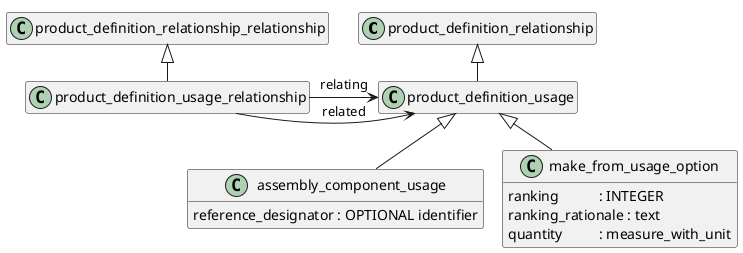 @startuml

!pragma layout smetana
'skinparam groupInheritance 2
hide empty members


class product_definition_relationship

class assembly_component_usage {
  reference_designator : OPTIONAL identifier
} 

class make_from_usage_option {
  ranking           : INTEGER
  ranking_rationale : text
  quantity          : measure_with_unit
} 

'class make_from_usage_option_group



class product_definition_usage

class product_definition_usage_relationship

'product_definition_occurrence_reference_with_local_representation -up-|> generic_product_definition_reference

' Связи

'make_from_usage_option_group -up-> make_from_usage_option : members S[2:?]
product_definition_usage_relationship -right-> product_definition_usage : relating
product_definition_usage_relationship -right-> product_definition_usage : related


' Наследование 
make_from_usage_option -up-|> product_definition_usage

assembly_component_usage -up-|> product_definition_usage
product_definition_usage -up-|> product_definition_relationship
product_definition_usage_relationship -up-|> product_definition_relationship_relationship

@enduml